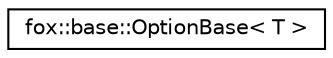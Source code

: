 digraph "Graphical Class Hierarchy"
{
 // LATEX_PDF_SIZE
  edge [fontname="Helvetica",fontsize="10",labelfontname="Helvetica",labelfontsize="10"];
  node [fontname="Helvetica",fontsize="10",shape=record];
  rankdir="LR";
  Node0 [label="fox::base::OptionBase\< T \>",height=0.2,width=0.4,color="black", fillcolor="white", style="filled",URL="$classfox_1_1base_1_1OptionBase.html",tooltip=" "];
}
